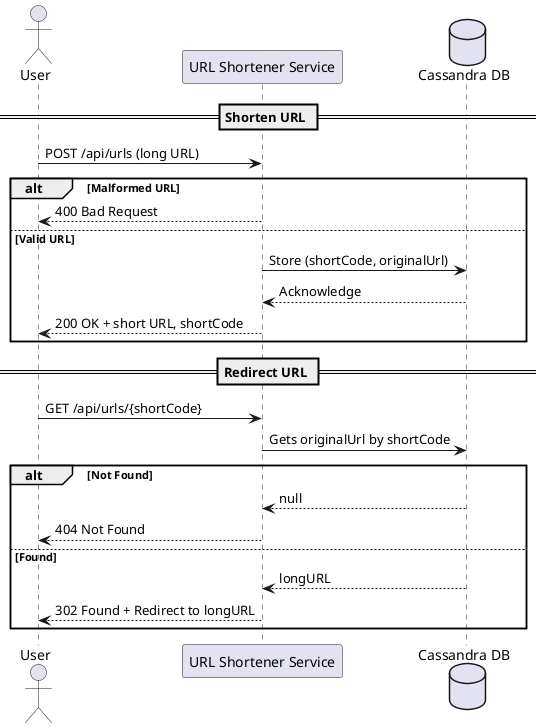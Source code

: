 @startuml
'https://plantuml.com/sequence-diagram

actor User
participant "URL Shortener Service" as Service
database "Cassandra DB" as DB

== Shorten URL ==
User -> Service : POST /api/urls (long URL)
alt Malformed URL
    Service --> User : 400 Bad Request
else Valid URL
    Service -> DB : Store (shortCode, originalUrl)
    DB --> Service : Acknowledge
    Service --> User : 200 OK + short URL, shortCode
end

== Redirect URL ==
User -> Service : GET /api/urls/{shortCode}
Service -> DB : Gets originalUrl by shortCode
alt Not Found
    DB --> Service : null
    Service --> User : 404 Not Found
else Found
    DB --> Service : longURL
    Service --> User : 302 Found + Redirect to longURL
end

@enduml